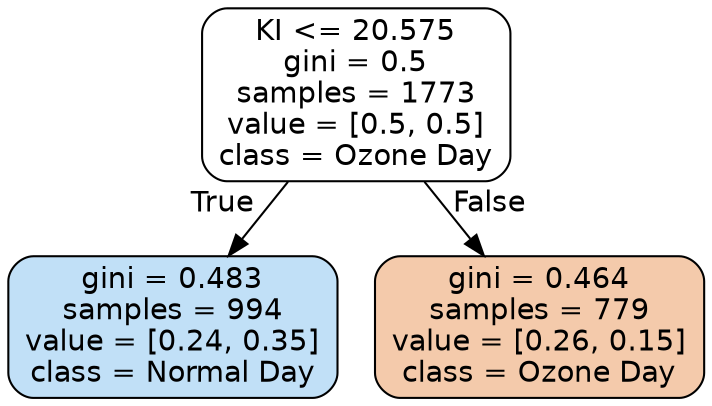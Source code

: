 digraph Tree {
node [shape=box, style="filled, rounded", color="black", fontname=helvetica] ;
edge [fontname=helvetica] ;
0 [label="KI <= 20.575\ngini = 0.5\nsamples = 1773\nvalue = [0.5, 0.5]\nclass = Ozone Day", fillcolor="#ffffff"] ;
1 [label="gini = 0.483\nsamples = 994\nvalue = [0.24, 0.35]\nclass = Normal Day", fillcolor="#c1e0f7"] ;
0 -> 1 [labeldistance=2.5, labelangle=45, headlabel="True"] ;
2 [label="gini = 0.464\nsamples = 779\nvalue = [0.26, 0.15]\nclass = Ozone Day", fillcolor="#f4caab"] ;
0 -> 2 [labeldistance=2.5, labelangle=-45, headlabel="False"] ;
}